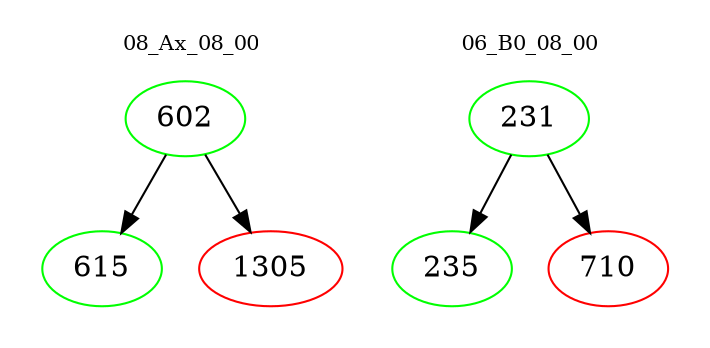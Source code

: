 digraph{
subgraph cluster_0 {
color = white
label = "08_Ax_08_00";
fontsize=10;
T0_602 [label="602", color="green"]
T0_602 -> T0_615 [color="black"]
T0_615 [label="615", color="green"]
T0_602 -> T0_1305 [color="black"]
T0_1305 [label="1305", color="red"]
}
subgraph cluster_1 {
color = white
label = "06_B0_08_00";
fontsize=10;
T1_231 [label="231", color="green"]
T1_231 -> T1_235 [color="black"]
T1_235 [label="235", color="green"]
T1_231 -> T1_710 [color="black"]
T1_710 [label="710", color="red"]
}
}
